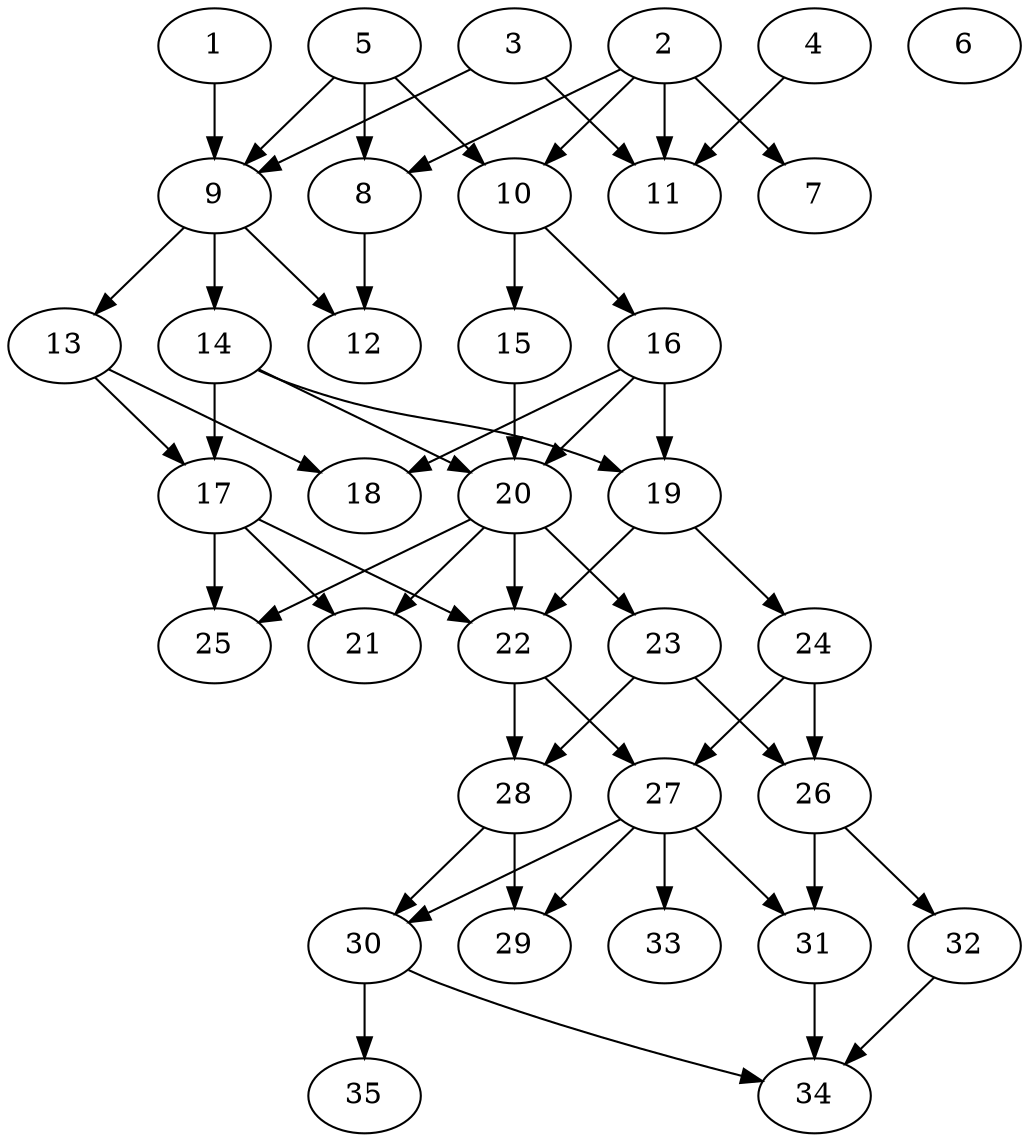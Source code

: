 // DAG automatically generated by daggen at Thu Oct  3 14:05:36 2019
// ./daggen --dot -n 35 --ccr 0.5 --fat 0.5 --regular 0.7 --density 0.6 --mindata 5242880 --maxdata 52428800 
digraph G {
  1 [size="22700032", alpha="0.05", expect_size="11350016"] 
  1 -> 9 [size ="11350016"]
  2 [size="10625024", alpha="0.18", expect_size="5312512"] 
  2 -> 7 [size ="5312512"]
  2 -> 8 [size ="5312512"]
  2 -> 10 [size ="5312512"]
  2 -> 11 [size ="5312512"]
  3 [size="82468864", alpha="0.15", expect_size="41234432"] 
  3 -> 9 [size ="41234432"]
  3 -> 11 [size ="41234432"]
  4 [size="27641856", alpha="0.02", expect_size="13820928"] 
  4 -> 11 [size ="13820928"]
  5 [size="13459456", alpha="0.13", expect_size="6729728"] 
  5 -> 8 [size ="6729728"]
  5 -> 9 [size ="6729728"]
  5 -> 10 [size ="6729728"]
  6 [size="56741888", alpha="0.15", expect_size="28370944"] 
  7 [size="52727808", alpha="0.07", expect_size="26363904"] 
  8 [size="87267328", alpha="0.07", expect_size="43633664"] 
  8 -> 12 [size ="43633664"]
  9 [size="70584320", alpha="0.14", expect_size="35292160"] 
  9 -> 12 [size ="35292160"]
  9 -> 13 [size ="35292160"]
  9 -> 14 [size ="35292160"]
  10 [size="43958272", alpha="0.09", expect_size="21979136"] 
  10 -> 15 [size ="21979136"]
  10 -> 16 [size ="21979136"]
  11 [size="46555136", alpha="0.01", expect_size="23277568"] 
  12 [size="71675904", alpha="0.05", expect_size="35837952"] 
  13 [size="62296064", alpha="0.15", expect_size="31148032"] 
  13 -> 17 [size ="31148032"]
  13 -> 18 [size ="31148032"]
  14 [size="38670336", alpha="0.08", expect_size="19335168"] 
  14 -> 17 [size ="19335168"]
  14 -> 19 [size ="19335168"]
  14 -> 20 [size ="19335168"]
  15 [size="48267264", alpha="0.04", expect_size="24133632"] 
  15 -> 20 [size ="24133632"]
  16 [size="15308800", alpha="0.05", expect_size="7654400"] 
  16 -> 18 [size ="7654400"]
  16 -> 19 [size ="7654400"]
  16 -> 20 [size ="7654400"]
  17 [size="87566336", alpha="0.11", expect_size="43783168"] 
  17 -> 21 [size ="43783168"]
  17 -> 22 [size ="43783168"]
  17 -> 25 [size ="43783168"]
  18 [size="25346048", alpha="0.11", expect_size="12673024"] 
  19 [size="57210880", alpha="0.05", expect_size="28605440"] 
  19 -> 22 [size ="28605440"]
  19 -> 24 [size ="28605440"]
  20 [size="30281728", alpha="0.01", expect_size="15140864"] 
  20 -> 21 [size ="15140864"]
  20 -> 22 [size ="15140864"]
  20 -> 23 [size ="15140864"]
  20 -> 25 [size ="15140864"]
  21 [size="72880128", alpha="0.00", expect_size="36440064"] 
  22 [size="77891584", alpha="0.19", expect_size="38945792"] 
  22 -> 27 [size ="38945792"]
  22 -> 28 [size ="38945792"]
  23 [size="100491264", alpha="0.12", expect_size="50245632"] 
  23 -> 26 [size ="50245632"]
  23 -> 28 [size ="50245632"]
  24 [size="77920256", alpha="0.10", expect_size="38960128"] 
  24 -> 26 [size ="38960128"]
  24 -> 27 [size ="38960128"]
  25 [size="21139456", alpha="0.08", expect_size="10569728"] 
  26 [size="41734144", alpha="0.16", expect_size="20867072"] 
  26 -> 31 [size ="20867072"]
  26 -> 32 [size ="20867072"]
  27 [size="64972800", alpha="0.13", expect_size="32486400"] 
  27 -> 29 [size ="32486400"]
  27 -> 30 [size ="32486400"]
  27 -> 31 [size ="32486400"]
  27 -> 33 [size ="32486400"]
  28 [size="20191232", alpha="0.06", expect_size="10095616"] 
  28 -> 29 [size ="10095616"]
  28 -> 30 [size ="10095616"]
  29 [size="70318080", alpha="0.12", expect_size="35159040"] 
  30 [size="95989760", alpha="0.05", expect_size="47994880"] 
  30 -> 34 [size ="47994880"]
  30 -> 35 [size ="47994880"]
  31 [size="102725632", alpha="0.06", expect_size="51362816"] 
  31 -> 34 [size ="51362816"]
  32 [size="102742016", alpha="0.19", expect_size="51371008"] 
  32 -> 34 [size ="51371008"]
  33 [size="96178176", alpha="0.04", expect_size="48089088"] 
  34 [size="60647424", alpha="0.14", expect_size="30323712"] 
  35 [size="13307904", alpha="0.13", expect_size="6653952"] 
}
